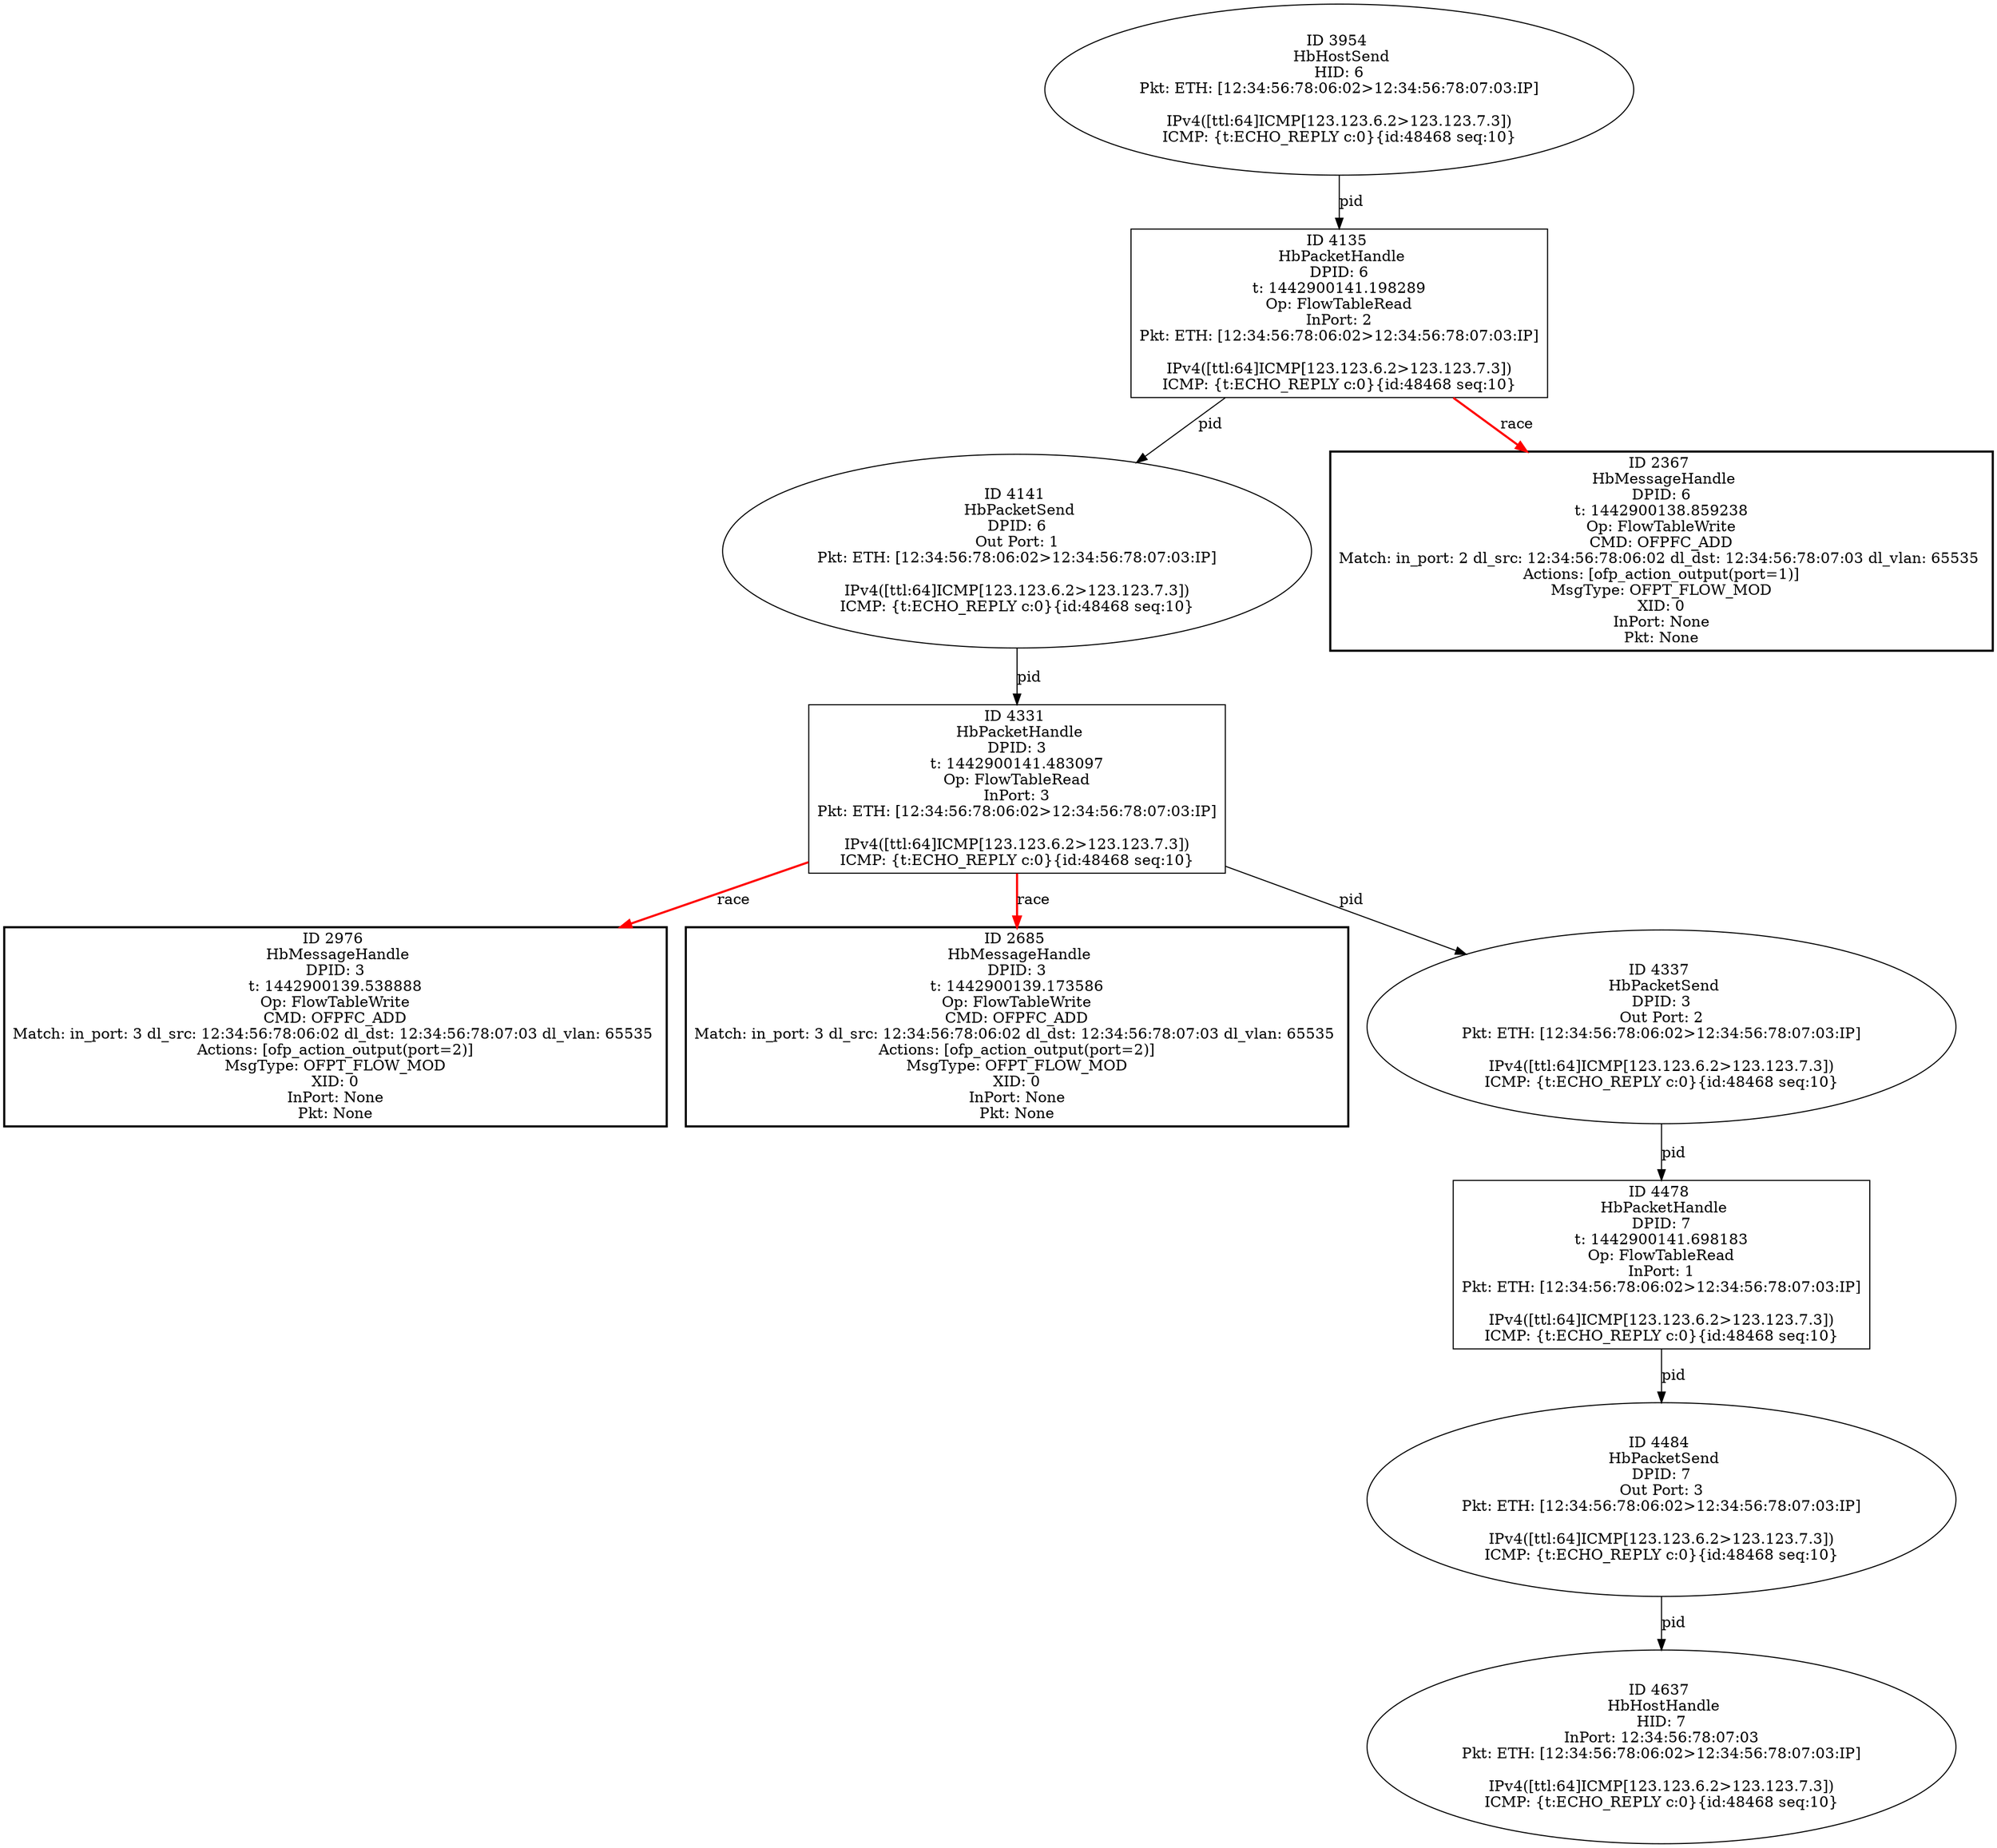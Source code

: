 strict digraph G {
2976 [shape=box, style=bold, event=<hb_events.HbMessageHandle object at 0x10b5308d0>, label="ID 2976 
 HbMessageHandle
DPID: 3
t: 1442900139.538888
Op: FlowTableWrite
CMD: OFPFC_ADD
Match: in_port: 3 dl_src: 12:34:56:78:06:02 dl_dst: 12:34:56:78:07:03 dl_vlan: 65535 
Actions: [ofp_action_output(port=2)]
MsgType: OFPT_FLOW_MOD
XID: 0
InPort: None
Pkt: None"];
4484 [shape=oval, event=<hb_events.HbPacketSend object at 0x10bc41310>, label="ID 4484 
 HbPacketSend
DPID: 7
Out Port: 3
Pkt: ETH: [12:34:56:78:06:02>12:34:56:78:07:03:IP]

IPv4([ttl:64]ICMP[123.123.6.2>123.123.7.3])
ICMP: {t:ECHO_REPLY c:0}{id:48468 seq:10}"];
4135 [shape=box, event=<hb_events.HbPacketHandle object at 0x10ba7e750>, label="ID 4135 
 HbPacketHandle
DPID: 6
t: 1442900141.198289
Op: FlowTableRead
InPort: 2
Pkt: ETH: [12:34:56:78:06:02>12:34:56:78:07:03:IP]

IPv4([ttl:64]ICMP[123.123.6.2>123.123.7.3])
ICMP: {t:ECHO_REPLY c:0}{id:48468 seq:10}"];
4331 [shape=box, event=<hb_events.HbPacketHandle object at 0x10bb88750>, label="ID 4331 
 HbPacketHandle
DPID: 3
t: 1442900141.483097
Op: FlowTableRead
InPort: 3
Pkt: ETH: [12:34:56:78:06:02>12:34:56:78:07:03:IP]

IPv4([ttl:64]ICMP[123.123.6.2>123.123.7.3])
ICMP: {t:ECHO_REPLY c:0}{id:48468 seq:10}"];
4141 [shape=oval, event=<hb_events.HbPacketSend object at 0x10ba7e950>, label="ID 4141 
 HbPacketSend
DPID: 6
Out Port: 1
Pkt: ETH: [12:34:56:78:06:02>12:34:56:78:07:03:IP]

IPv4([ttl:64]ICMP[123.123.6.2>123.123.7.3])
ICMP: {t:ECHO_REPLY c:0}{id:48468 seq:10}"];
2685 [shape=box, style=bold, event=<hb_events.HbMessageHandle object at 0x10b26f850>, label="ID 2685 
 HbMessageHandle
DPID: 3
t: 1442900139.173586
Op: FlowTableWrite
CMD: OFPFC_ADD
Match: in_port: 3 dl_src: 12:34:56:78:06:02 dl_dst: 12:34:56:78:07:03 dl_vlan: 65535 
Actions: [ofp_action_output(port=2)]
MsgType: OFPT_FLOW_MOD
XID: 0
InPort: None
Pkt: None"];
4337 [shape=oval, event=<hb_events.HbPacketSend object at 0x10bb88f10>, label="ID 4337 
 HbPacketSend
DPID: 3
Out Port: 2
Pkt: ETH: [12:34:56:78:06:02>12:34:56:78:07:03:IP]

IPv4([ttl:64]ICMP[123.123.6.2>123.123.7.3])
ICMP: {t:ECHO_REPLY c:0}{id:48468 seq:10}"];
3954 [shape=oval, event=<hb_events.HbHostSend object at 0x10b980c50>, label="ID 3954 
 HbHostSend
HID: 6
Pkt: ETH: [12:34:56:78:06:02>12:34:56:78:07:03:IP]

IPv4([ttl:64]ICMP[123.123.6.2>123.123.7.3])
ICMP: {t:ECHO_REPLY c:0}{id:48468 seq:10}"];
4637 [shape=oval, event=<hb_events.HbHostHandle object at 0x10bd1edd0>, label="ID 4637 
 HbHostHandle
HID: 7
InPort: 12:34:56:78:07:03
Pkt: ETH: [12:34:56:78:06:02>12:34:56:78:07:03:IP]

IPv4([ttl:64]ICMP[123.123.6.2>123.123.7.3])
ICMP: {t:ECHO_REPLY c:0}{id:48468 seq:10}"];
4478 [shape=box, event=<hb_events.HbPacketHandle object at 0x10bc3f450>, label="ID 4478 
 HbPacketHandle
DPID: 7
t: 1442900141.698183
Op: FlowTableRead
InPort: 1
Pkt: ETH: [12:34:56:78:06:02>12:34:56:78:07:03:IP]

IPv4([ttl:64]ICMP[123.123.6.2>123.123.7.3])
ICMP: {t:ECHO_REPLY c:0}{id:48468 seq:10}"];
2367 [shape=box, style=bold, event=<hb_events.HbMessageHandle object at 0x10b04b150>, label="ID 2367 
 HbMessageHandle
DPID: 6
t: 1442900138.859238
Op: FlowTableWrite
CMD: OFPFC_ADD
Match: in_port: 2 dl_src: 12:34:56:78:06:02 dl_dst: 12:34:56:78:07:03 dl_vlan: 65535 
Actions: [ofp_action_output(port=1)]
MsgType: OFPT_FLOW_MOD
XID: 0
InPort: None
Pkt: None"];
4484 -> 4637  [rel=pid, label=pid];
4135 -> 4141  [rel=pid, label=pid];
4135 -> 2367  [harmful=True, color=red, style=bold, rel=race, label=race];
4331 -> 2976  [harmful=True, color=red, style=bold, rel=race, label=race];
4331 -> 4337  [rel=pid, label=pid];
4331 -> 2685  [harmful=True, color=red, style=bold, rel=race, label=race];
4141 -> 4331  [rel=pid, label=pid];
4337 -> 4478  [rel=pid, label=pid];
3954 -> 4135  [rel=pid, label=pid];
4478 -> 4484  [rel=pid, label=pid];
}
